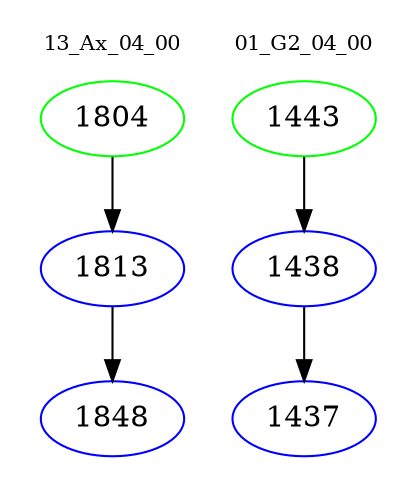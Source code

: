 digraph{
subgraph cluster_0 {
color = white
label = "13_Ax_04_00";
fontsize=10;
T0_1804 [label="1804", color="green"]
T0_1804 -> T0_1813 [color="black"]
T0_1813 [label="1813", color="blue"]
T0_1813 -> T0_1848 [color="black"]
T0_1848 [label="1848", color="blue"]
}
subgraph cluster_1 {
color = white
label = "01_G2_04_00";
fontsize=10;
T1_1443 [label="1443", color="green"]
T1_1443 -> T1_1438 [color="black"]
T1_1438 [label="1438", color="blue"]
T1_1438 -> T1_1437 [color="black"]
T1_1437 [label="1437", color="blue"]
}
}
